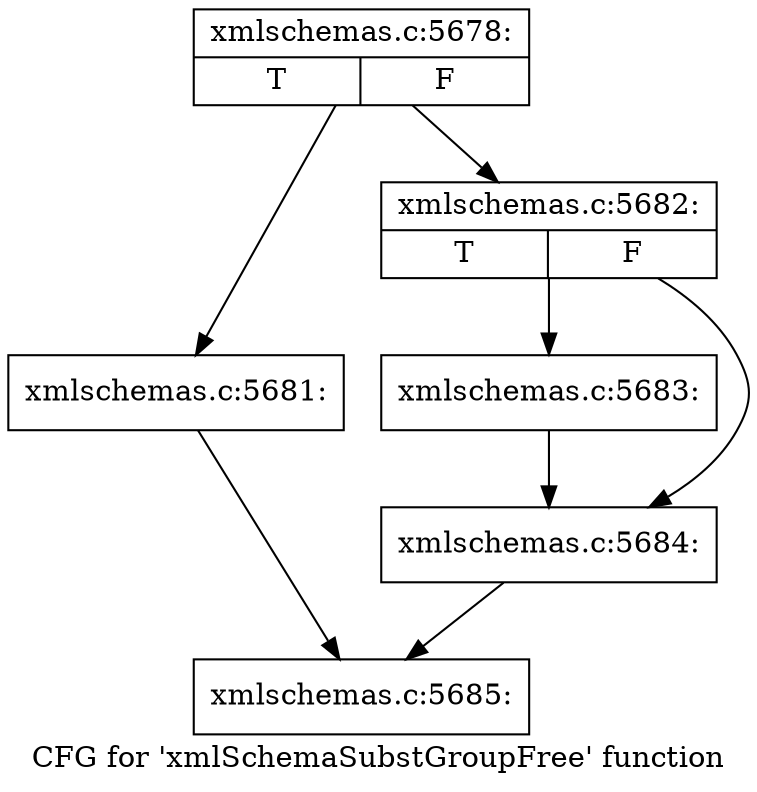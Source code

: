 digraph "CFG for 'xmlSchemaSubstGroupFree' function" {
	label="CFG for 'xmlSchemaSubstGroupFree' function";

	Node0x4a86b50 [shape=record,label="{xmlschemas.c:5678:|{<s0>T|<s1>F}}"];
	Node0x4a86b50 -> Node0x4b7aaf0;
	Node0x4a86b50 -> Node0x4b7b1a0;
	Node0x4b7aaf0 [shape=record,label="{xmlschemas.c:5681:}"];
	Node0x4b7aaf0 -> Node0x4a86f00;
	Node0x4b7b1a0 [shape=record,label="{xmlschemas.c:5682:|{<s0>T|<s1>F}}"];
	Node0x4b7b1a0 -> Node0x4a86e00;
	Node0x4b7b1a0 -> Node0x4a86e50;
	Node0x4a86e00 [shape=record,label="{xmlschemas.c:5683:}"];
	Node0x4a86e00 -> Node0x4a86e50;
	Node0x4a86e50 [shape=record,label="{xmlschemas.c:5684:}"];
	Node0x4a86e50 -> Node0x4a86f00;
	Node0x4a86f00 [shape=record,label="{xmlschemas.c:5685:}"];
}
